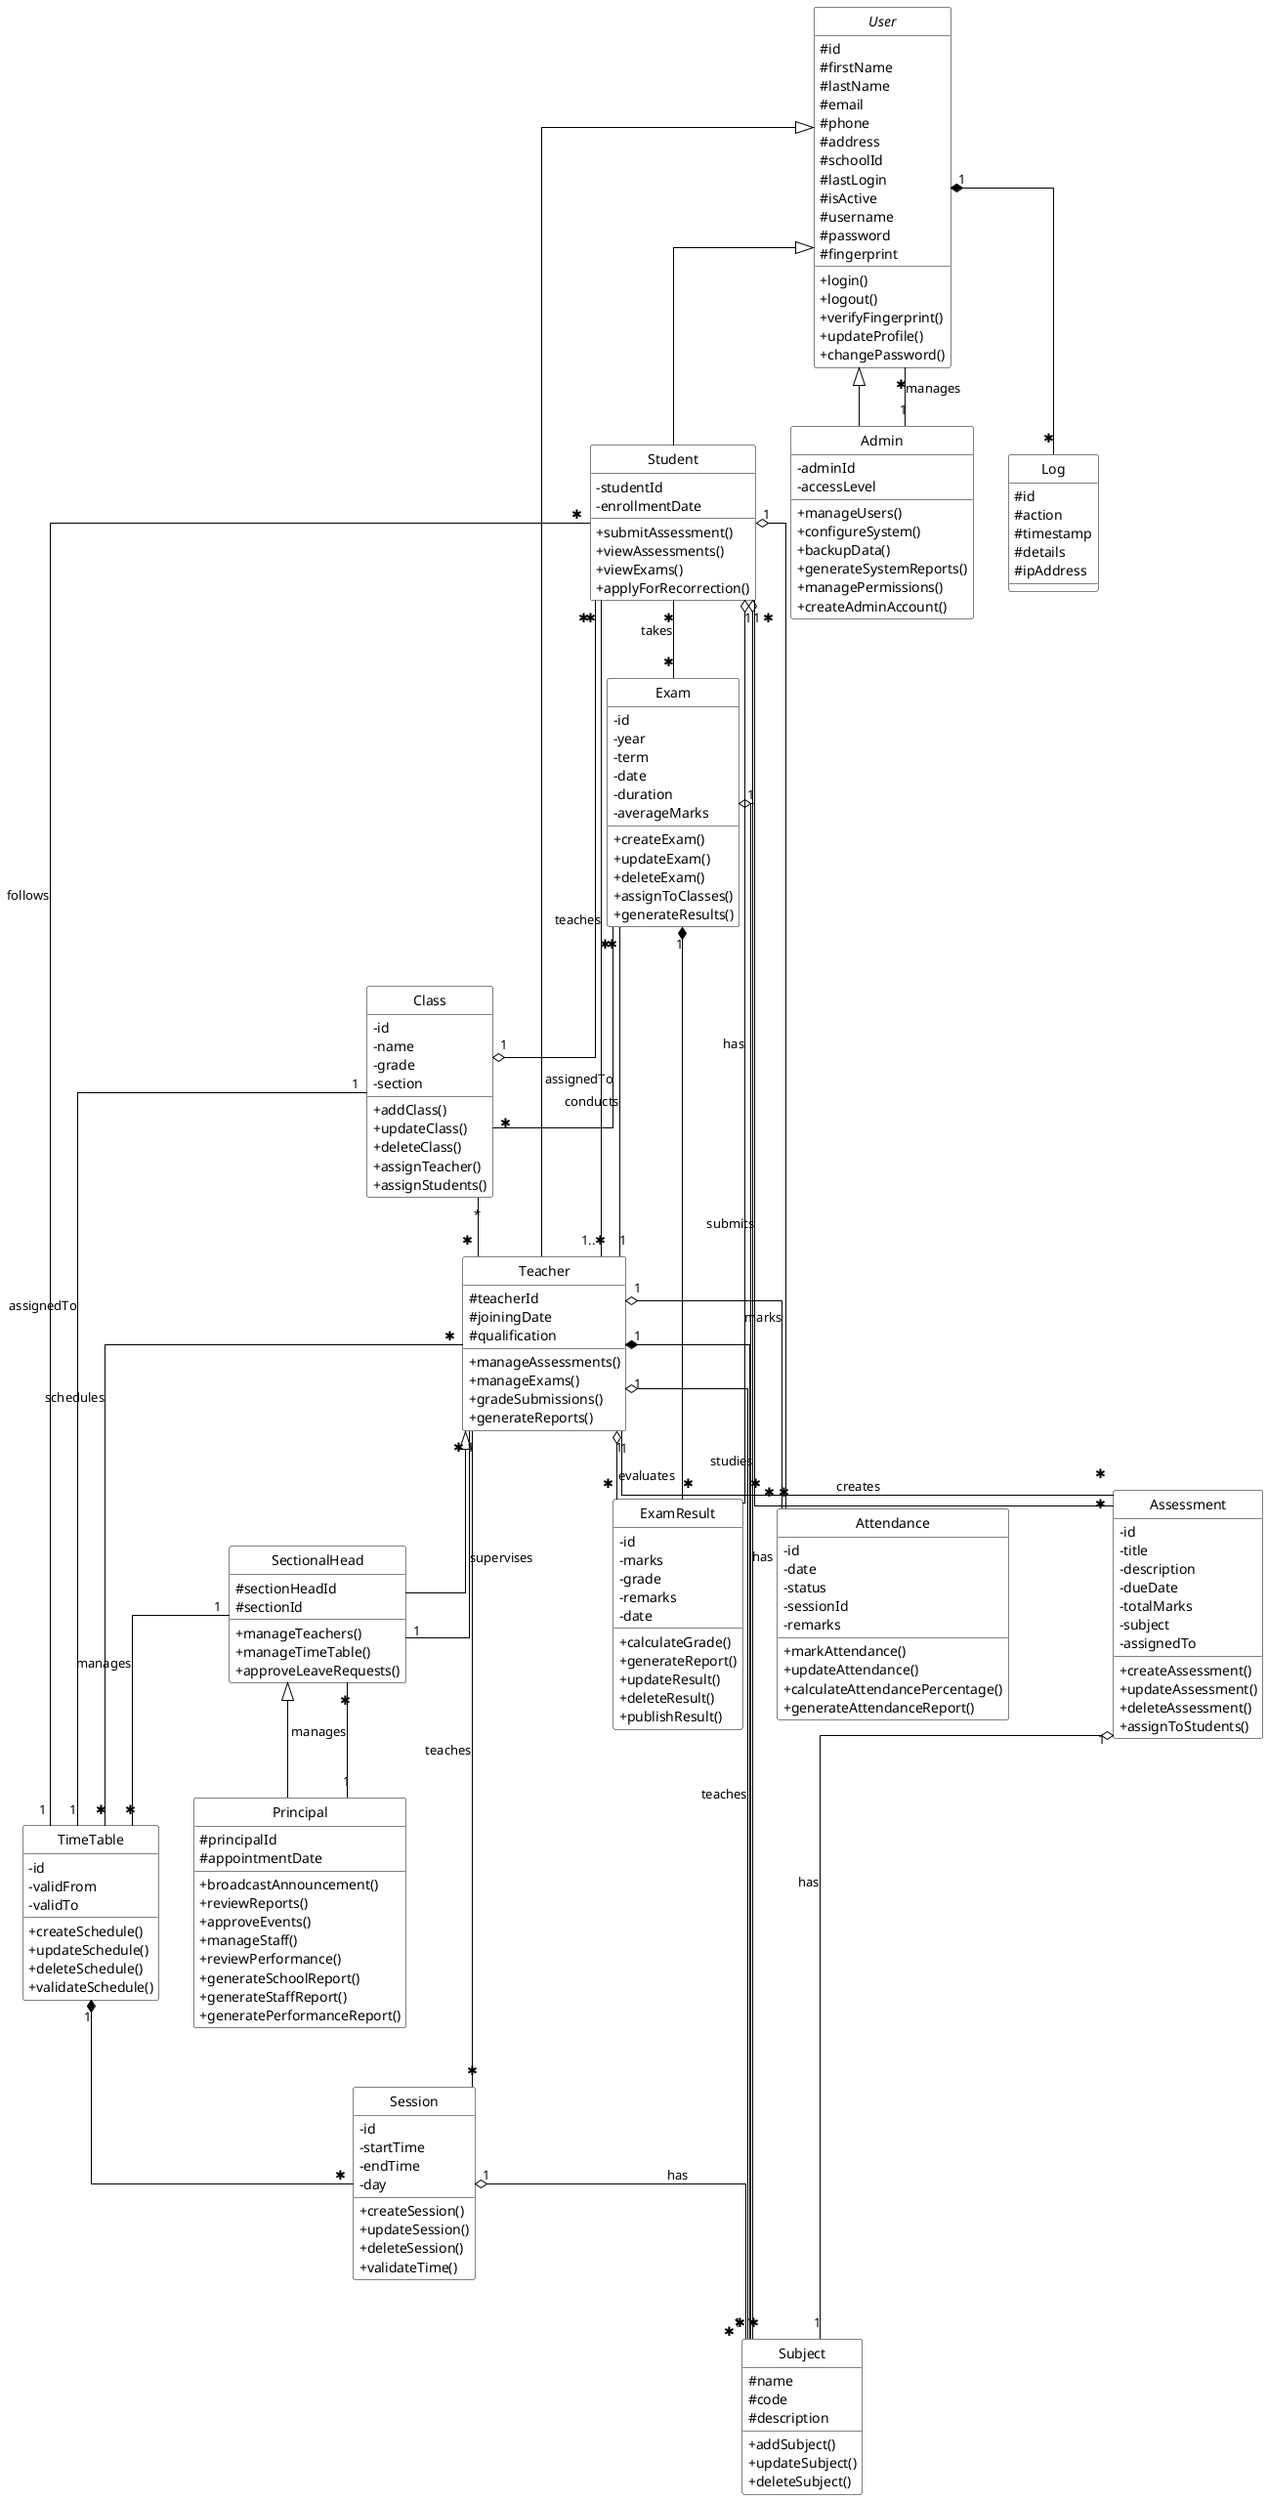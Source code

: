 @startuml School Management System - Class Diagram

' Layout settings
skinparam Linetype ortho
skinparam classAttributeIconSize 0
hide circle

' Style settings
skinparam class {
    color black
    BackgroundColor white
    BorderColor black
    ArrowColor black
}

class Subject {
    # name
    # code
    # description

    + addSubject()
    + updateSubject()
    + deleteSubject()
}

abstract class User {
    # id
    # firstName
    # lastName
    # email
    # phone
    # address
    # schoolId
    # lastLogin
    # isActive
    # username
    # password
    # fingerprint
    
    + login()
    + logout()
    + verifyFingerprint()
    + updateProfile()
    + changePassword()
}

class Student {
    - studentId
    - enrollmentDate
    
    + submitAssessment()
    + viewAssessments()
    + viewExams()
    + applyForRecorrection()
}

class Teacher {
    # teacherId
    # joiningDate
    # qualification
    
    + manageAssessments()
    + manageExams()
    + gradeSubmissions()
    + generateReports()
}

class SectionalHead {
    # sectionHeadId
    # sectionId
    
    + manageTeachers()
    + manageTimeTable()
    + approveLeaveRequests()
}

class Principal {
    # principalId
    # appointmentDate
    
    + broadcastAnnouncement()
    + reviewReports()
    + approveEvents()
    + manageStaff()
    + reviewPerformance()
    + generateSchoolReport()
    + generateStaffReport()
    + generatePerformanceReport()
}

class Admin {
    - adminId
    - accessLevel
    
    + manageUsers()
    + configureSystem()
    + backupData()
    + generateSystemReports()
    + managePermissions()
    + createAdminAccount()
}

class Class {
    - id
    - name
    - grade
    - section
    
    + addClass()
    + updateClass()
    + deleteClass()
    + assignTeacher()
    + assignStudents()
}

class Assessment {
    - id
    - title
    - description
    - dueDate
    - totalMarks
    - subject
    - assignedTo
    
    + createAssessment()
    + updateAssessment()
    + deleteAssessment()
    + assignToStudents()
}

class Exam {
    - id
    - year
    - term
    - date
    - duration
    - averageMarks
    
    + createExam()
    + updateExam()
    + deleteExam()
    + assignToClasses()
    + generateResults()
}

class ExamResult {
    - id
    - marks
    - grade
    - remarks
    - date
    
    + calculateGrade()
    + generateReport()
    + updateResult()
    + deleteResult()
    + publishResult()
}

class TimeTable {
    - id
    - validFrom
    - validTo
    
    + createSchedule()
    + updateSchedule()
    + deleteSchedule()
    + validateSchedule()
}

class Session {
    - id
    - startTime
    - endTime
    - day
    
    + createSession()
    + updateSession()
    + deleteSession()
    + validateTime()
}

class Attendance {
    - id
    - date
    - status
    - sessionId
    - remarks
    
    + markAttendance()
    + updateAttendance()
    + calculateAttendancePercentage()
    + generateAttendanceReport()
}

class Log {
    # id
    # action
    # timestamp
    # details
    # ipAddress
}

' Inheritance relationships
User <|-- Student
User <|-- Teacher
User <|-- Admin
Teacher <|-- SectionalHead
SectionalHead <|-- Principal

' Compositions relationships
User "1" *-- "✱" Log
Teacher "1" *-- "✱" Subject
TimeTable "1" *-- "✱" Session
Exam "1" *-- "✱" ExamResult

' Aggregations relationships
Session "1" o-- "1" Subject : has
Assessment "1" o-- "1" Subject : has
Exam "1" o-- "1" Subject : has
Student "1" o-- "✱" Attendance
Student "1" o-- "✱" Subject : studies
Student "1" o-- "✱" ExamResult : has
Teacher "1" o-- "✱" Subject : teaches
Teacher "1" o-- "✱" ExamResult : evaluates
Teacher "1" o-- "✱" Attendance : marks
Class "*" -- "✱" Teacher
Class "1" o-- "✱" Student

' Assosiation relationships
Student "✱" -- "✱" Assessment : submits
Student "✱" -- "✱" Exam : takes
Student "✱" -- "1" TimeTable : follows
Teacher "1..✱" -- "✱" Student : teaches
Teacher "✱" -- "✱" TimeTable : schedules
Teacher "1" -- "✱" Assessment : creates
Teacher "1" -- "✱" Session : teaches
Teacher "1" -- "✱" Exam : conducts
SectionalHead "1" -- "✱" Teacher : supervises
SectionalHead "1" -- "✱" TimeTable : manages
Principal "1" -- "✱" SectionalHead : manages
Admin "1" -- "✱" User : manages
Exam "✱" -- "✱" Class : assignedTo
TimeTable "1" -- "1" Class : assignedTo

@enduml
